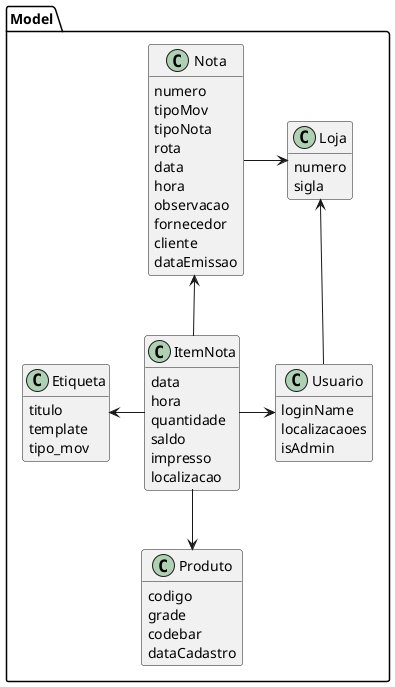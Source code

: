 @startuml modelo
hide methods

package Model {

class Produto{
	codigo
	grade
	codebar
	dataCadastro
}

class ItemNota{
	data
	hora
	quantidade
	saldo
	impresso
	localizacao
}

class Nota {
	numero
	tipoMov
	tipoNota
	rota
	data
	hora
	observacao
	fornecedor
	cliente
	dataEmissao
}

class Loja {
	numero
	sigla
}

class Usuario {
	loginName
	localizacaoes
	isAdmin
}

class Etiqueta {
	titulo
	template
	tipo_mov
}

ItemNota		-r->		Usuario
ItemNota		-d->		Produto
ItemNota		-u->		Nota
ItemNota		-l->		Etiqueta
Nota			-r->		Loja
Usuario			-u->		Loja
}
@enduml